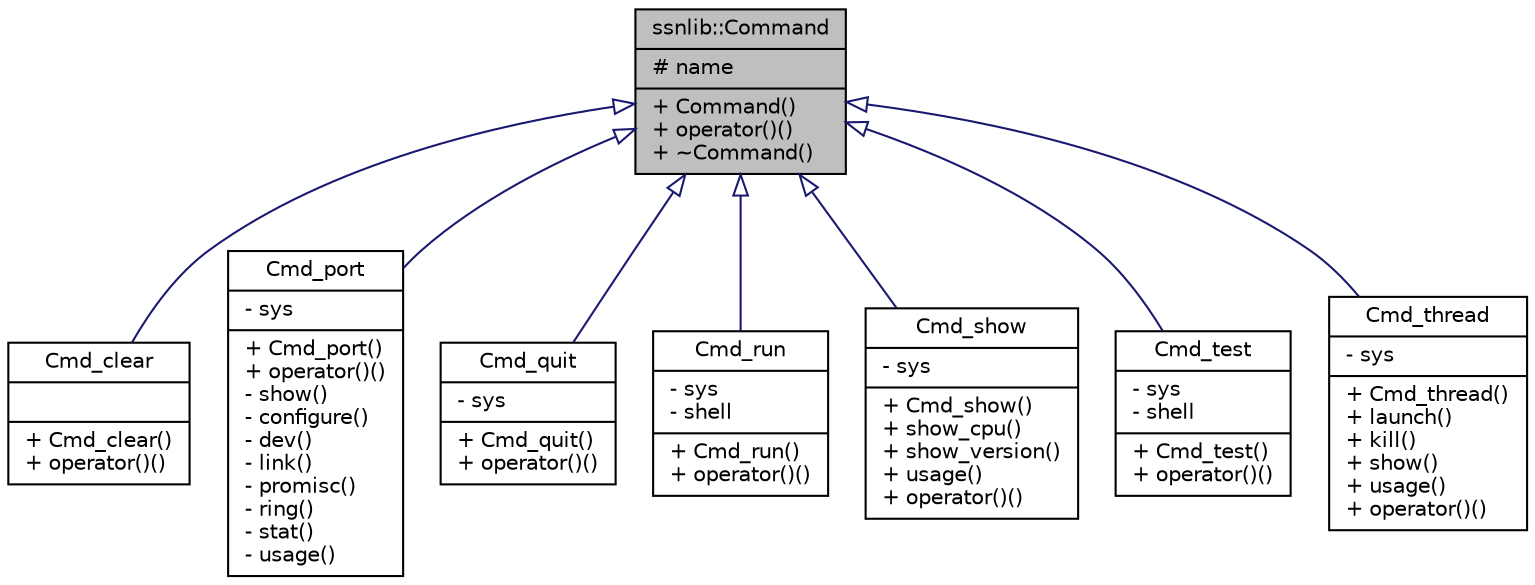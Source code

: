 digraph "ssnlib::Command"
{
  edge [fontname="Helvetica",fontsize="10",labelfontname="Helvetica",labelfontsize="10"];
  node [fontname="Helvetica",fontsize="10",shape=record];
  Node1 [label="{ssnlib::Command\n|# name\l|+ Command()\l+ operator()()\l+ ~Command()\l}",height=0.2,width=0.4,color="black", fillcolor="grey75", style="filled", fontcolor="black"];
  Node1 -> Node2 [dir="back",color="midnightblue",fontsize="10",style="solid",arrowtail="onormal",fontname="Helvetica"];
  Node2 [label="{Cmd_clear\n||+ Cmd_clear()\l+ operator()()\l}",height=0.2,width=0.4,color="black", fillcolor="white", style="filled",URL="$classCmd__clear.html"];
  Node1 -> Node3 [dir="back",color="midnightblue",fontsize="10",style="solid",arrowtail="onormal",fontname="Helvetica"];
  Node3 [label="{Cmd_port\n|- sys\l|+ Cmd_port()\l+ operator()()\l- show()\l- configure()\l- dev()\l- link()\l- promisc()\l- ring()\l- stat()\l- usage()\l}",height=0.2,width=0.4,color="black", fillcolor="white", style="filled",URL="$classCmd__port.html"];
  Node1 -> Node4 [dir="back",color="midnightblue",fontsize="10",style="solid",arrowtail="onormal",fontname="Helvetica"];
  Node4 [label="{Cmd_quit\n|- sys\l|+ Cmd_quit()\l+ operator()()\l}",height=0.2,width=0.4,color="black", fillcolor="white", style="filled",URL="$classCmd__quit.html"];
  Node1 -> Node5 [dir="back",color="midnightblue",fontsize="10",style="solid",arrowtail="onormal",fontname="Helvetica"];
  Node5 [label="{Cmd_run\n|- sys\l- shell\l|+ Cmd_run()\l+ operator()()\l}",height=0.2,width=0.4,color="black", fillcolor="white", style="filled",URL="$classCmd__run.html"];
  Node1 -> Node6 [dir="back",color="midnightblue",fontsize="10",style="solid",arrowtail="onormal",fontname="Helvetica"];
  Node6 [label="{Cmd_show\n|- sys\l|+ Cmd_show()\l+ show_cpu()\l+ show_version()\l+ usage()\l+ operator()()\l}",height=0.2,width=0.4,color="black", fillcolor="white", style="filled",URL="$classCmd__show.html"];
  Node1 -> Node7 [dir="back",color="midnightblue",fontsize="10",style="solid",arrowtail="onormal",fontname="Helvetica"];
  Node7 [label="{Cmd_test\n|- sys\l- shell\l|+ Cmd_test()\l+ operator()()\l}",height=0.2,width=0.4,color="black", fillcolor="white", style="filled",URL="$classCmd__test.html"];
  Node1 -> Node8 [dir="back",color="midnightblue",fontsize="10",style="solid",arrowtail="onormal",fontname="Helvetica"];
  Node8 [label="{Cmd_thread\n|- sys\l|+ Cmd_thread()\l+ launch()\l+ kill()\l+ show()\l+ usage()\l+ operator()()\l}",height=0.2,width=0.4,color="black", fillcolor="white", style="filled",URL="$classCmd__thread.html"];
}
